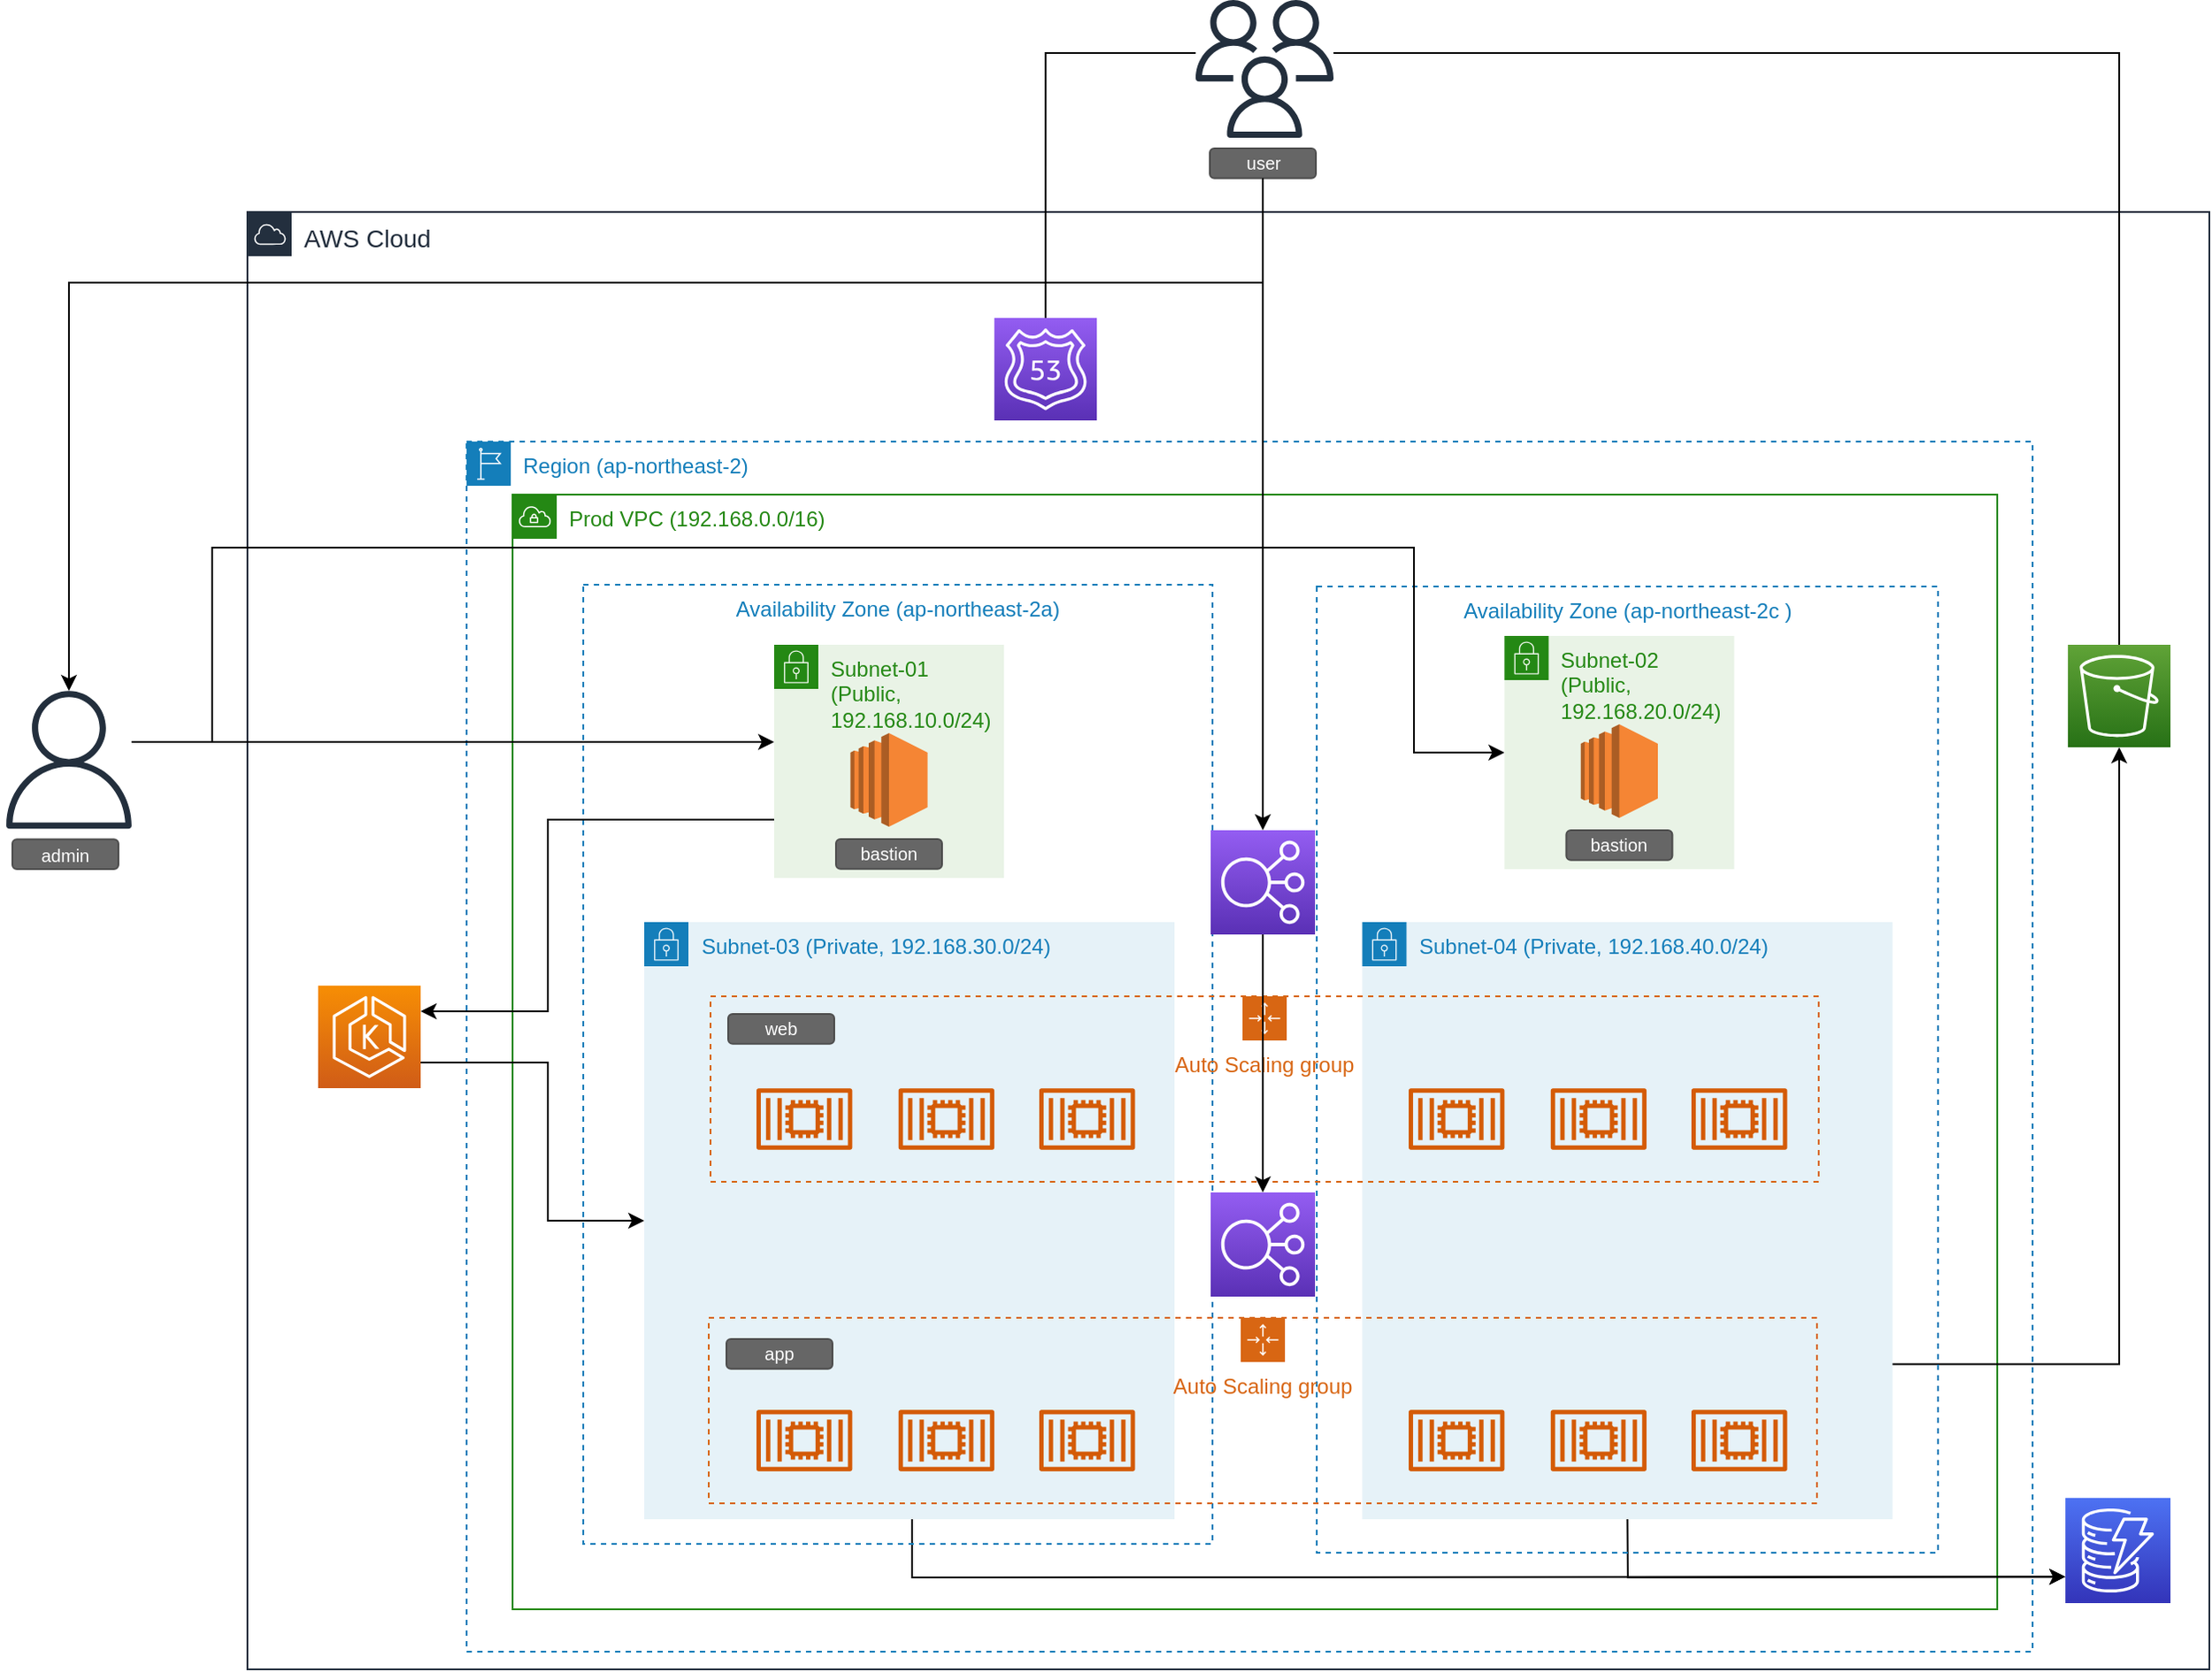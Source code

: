 <mxfile version="21.6.1" type="github">
  <diagram name="페이지-1" id="81qH2qodSaiin3HebWYd">
    <mxGraphModel dx="956" dy="-1314" grid="1" gridSize="10" guides="1" tooltips="1" connect="1" arrows="1" fold="1" page="0" pageScale="1" pageWidth="827" pageHeight="1169" math="0" shadow="0">
      <root>
        <mxCell id="0" />
        <mxCell id="1" parent="0" />
        <mxCell id="4DdTj5OMiAMX2472lr8G-1" value="&lt;font style=&quot;font-size: 14px;&quot;&gt;AWS Cloud&lt;/font&gt;" style="points=[[0,0],[0.25,0],[0.5,0],[0.75,0],[1,0],[1,0.25],[1,0.5],[1,0.75],[1,1],[0.75,1],[0.5,1],[0.25,1],[0,1],[0,0.75],[0,0.5],[0,0.25]];outlineConnect=0;gradientColor=none;html=1;whiteSpace=wrap;fontSize=12;fontStyle=0;container=0;pointerEvents=0;collapsible=0;recursiveResize=0;shape=mxgraph.aws4.group;grIcon=mxgraph.aws4.group_aws_cloud;strokeColor=#232F3E;fillColor=none;verticalAlign=top;align=left;spacingLeft=30;fontColor=#232F3E;dashed=0;" parent="1" vertex="1">
          <mxGeometry x="1210" y="2530" width="1110" height="825" as="geometry" />
        </mxCell>
        <mxCell id="4DdTj5OMiAMX2472lr8G-2" value="" style="group" parent="1" vertex="1" connectable="0">
          <mxGeometry x="1070" y="2801.12" width="78" height="100.88" as="geometry" />
        </mxCell>
        <mxCell id="4DdTj5OMiAMX2472lr8G-3" value="" style="sketch=0;outlineConnect=0;fontColor=#232F3E;gradientColor=none;fillColor=#232F3D;strokeColor=none;dashed=0;verticalLabelPosition=bottom;verticalAlign=top;align=center;html=1;fontSize=12;fontStyle=0;aspect=fixed;pointerEvents=1;shape=mxgraph.aws4.user;" parent="4DdTj5OMiAMX2472lr8G-2" vertex="1">
          <mxGeometry width="78" height="78" as="geometry" />
        </mxCell>
        <mxCell id="4DdTj5OMiAMX2472lr8G-4" value="admin" style="rounded=1;html=1;shadow=0;dashed=0;whiteSpace=wrap;fontSize=10;fillColor=#666666;align=center;strokeColor=#4D4D4D;fontColor=#ffffff;" parent="4DdTj5OMiAMX2472lr8G-2" vertex="1">
          <mxGeometry x="7" y="84" width="60" height="16.88" as="geometry" />
        </mxCell>
        <mxCell id="4DdTj5OMiAMX2472lr8G-5" value="Region (ap-northeast-2)" style="points=[[0,0],[0.25,0],[0.5,0],[0.75,0],[1,0],[1,0.25],[1,0.5],[1,0.75],[1,1],[0.75,1],[0.5,1],[0.25,1],[0,1],[0,0.75],[0,0.5],[0,0.25]];outlineConnect=0;gradientColor=none;html=1;whiteSpace=wrap;fontSize=12;fontStyle=0;container=0;pointerEvents=0;collapsible=0;recursiveResize=0;shape=mxgraph.aws4.group;grIcon=mxgraph.aws4.group_region;strokeColor=#147EBA;fillColor=none;verticalAlign=top;align=left;spacingLeft=30;fontColor=#147EBA;dashed=1;" parent="1" vertex="1">
          <mxGeometry x="1334" y="2660" width="886" height="685" as="geometry" />
        </mxCell>
        <mxCell id="4DdTj5OMiAMX2472lr8G-6" value="&lt;font color=&quot;#248814&quot;&gt;Prod VPC (192.168.0.0/16)&lt;/font&gt;" style="points=[[0,0],[0.25,0],[0.5,0],[0.75,0],[1,0],[1,0.25],[1,0.5],[1,0.75],[1,1],[0.75,1],[0.5,1],[0.25,1],[0,1],[0,0.75],[0,0.5],[0,0.25]];outlineConnect=0;gradientColor=none;html=1;whiteSpace=wrap;fontSize=12;fontStyle=0;container=0;pointerEvents=0;collapsible=0;recursiveResize=0;shape=mxgraph.aws4.group;grIcon=mxgraph.aws4.group_vpc;strokeColor=#248814;fillColor=none;verticalAlign=top;align=left;spacingLeft=30;fontColor=#AAB7B8;dashed=0;" parent="1" vertex="1">
          <mxGeometry x="1360" y="2690" width="840" height="631" as="geometry" />
        </mxCell>
        <mxCell id="9vAasaOXDANwCtBIAq84-15" style="edgeStyle=orthogonalEdgeStyle;rounded=0;orthogonalLoop=1;jettySize=auto;html=1;exitX=0.5;exitY=0;exitDx=0;exitDy=0;exitPerimeter=0;endArrow=none;endFill=0;" edge="1" parent="1" source="4DdTj5OMiAMX2472lr8G-12" target="9vAasaOXDANwCtBIAq84-8">
          <mxGeometry relative="1" as="geometry">
            <mxPoint x="1813.5" y="2619" as="targetPoint" />
            <Array as="points">
              <mxPoint x="2269" y="2440" />
            </Array>
          </mxGeometry>
        </mxCell>
        <mxCell id="4DdTj5OMiAMX2472lr8G-12" value="" style="sketch=0;points=[[0,0,0],[0.25,0,0],[0.5,0,0],[0.75,0,0],[1,0,0],[0,1,0],[0.25,1,0],[0.5,1,0],[0.75,1,0],[1,1,0],[0,0.25,0],[0,0.5,0],[0,0.75,0],[1,0.25,0],[1,0.5,0],[1,0.75,0]];outlineConnect=0;fontColor=#232F3E;gradientColor=#60A337;gradientDirection=north;fillColor=#277116;strokeColor=#ffffff;dashed=0;verticalLabelPosition=bottom;verticalAlign=top;align=center;html=1;fontSize=12;fontStyle=0;aspect=fixed;shape=mxgraph.aws4.resourceIcon;resIcon=mxgraph.aws4.s3;" parent="1" vertex="1">
          <mxGeometry x="2240" y="2775" width="58" height="58" as="geometry" />
        </mxCell>
        <mxCell id="4DdTj5OMiAMX2472lr8G-13" style="edgeStyle=orthogonalEdgeStyle;rounded=0;orthogonalLoop=1;jettySize=auto;html=1;exitX=1;exitY=0.25;exitDx=0;exitDy=0;entryX=0.5;entryY=1;entryDx=0;entryDy=0;entryPerimeter=0;" parent="1" source="4DdTj5OMiAMX2472lr8G-30" target="4DdTj5OMiAMX2472lr8G-12" edge="1">
          <mxGeometry relative="1" as="geometry">
            <Array as="points">
              <mxPoint x="2269" y="3182" />
            </Array>
          </mxGeometry>
        </mxCell>
        <mxCell id="4DdTj5OMiAMX2472lr8G-16" value="" style="endArrow=classic;html=1;rounded=0;exitX=0.5;exitY=1;exitDx=0;exitDy=0;entryX=0;entryY=0.75;entryDx=0;entryDy=0;entryPerimeter=0;" parent="1" target="9vAasaOXDANwCtBIAq84-1" edge="1">
          <mxGeometry width="50" height="50" relative="1" as="geometry">
            <mxPoint x="1990.75" y="3269" as="sourcePoint" />
            <mxPoint x="2187.075" y="3304.14" as="targetPoint" />
            <Array as="points">
              <mxPoint x="1991" y="3303" />
            </Array>
          </mxGeometry>
        </mxCell>
        <mxCell id="4DdTj5OMiAMX2472lr8G-17" value="" style="endArrow=classic;html=1;rounded=0;entryX=0;entryY=0.75;entryDx=0;entryDy=0;exitX=0.5;exitY=1;exitDx=0;exitDy=0;entryPerimeter=0;" parent="1" target="9vAasaOXDANwCtBIAq84-1" edge="1">
          <mxGeometry width="50" height="50" relative="1" as="geometry">
            <mxPoint x="1586" y="3269" as="sourcePoint" />
            <mxPoint x="2187.075" y="3303.615" as="targetPoint" />
            <Array as="points">
              <mxPoint x="1586" y="3303" />
            </Array>
          </mxGeometry>
        </mxCell>
        <mxCell id="4DdTj5OMiAMX2472lr8G-18" value="Availability Zone (ap-northeast-2a)" style="fillColor=none;strokeColor=#147EBA;dashed=1;verticalAlign=top;fontStyle=0;fontColor=#147EBA;whiteSpace=wrap;html=1;" parent="1" vertex="1">
          <mxGeometry x="1400" y="2741" width="356" height="543" as="geometry" />
        </mxCell>
        <mxCell id="9vAasaOXDANwCtBIAq84-3" style="edgeStyle=orthogonalEdgeStyle;rounded=0;orthogonalLoop=1;jettySize=auto;html=1;entryX=1;entryY=0.25;entryDx=0;entryDy=0;entryPerimeter=0;exitX=0;exitY=0.75;exitDx=0;exitDy=0;" edge="1" parent="1" source="4DdTj5OMiAMX2472lr8G-19" target="9vAasaOXDANwCtBIAq84-2">
          <mxGeometry relative="1" as="geometry">
            <mxPoint x="1508" y="2810" as="sourcePoint" />
            <Array as="points">
              <mxPoint x="1380" y="2874" />
              <mxPoint x="1380" y="2982" />
            </Array>
          </mxGeometry>
        </mxCell>
        <mxCell id="9vAasaOXDANwCtBIAq84-18" style="edgeStyle=orthogonalEdgeStyle;rounded=0;orthogonalLoop=1;jettySize=auto;html=1;startArrow=classic;startFill=1;endArrow=none;endFill=0;" edge="1" parent="1" source="4DdTj5OMiAMX2472lr8G-19" target="4DdTj5OMiAMX2472lr8G-3">
          <mxGeometry relative="1" as="geometry">
            <Array as="points">
              <mxPoint x="1330" y="2830" />
              <mxPoint x="1330" y="2830" />
            </Array>
          </mxGeometry>
        </mxCell>
        <mxCell id="4DdTj5OMiAMX2472lr8G-19" value="Subnet-01 (Public, 192.168.10.0/24)" style="points=[[0,0],[0.25,0],[0.5,0],[0.75,0],[1,0],[1,0.25],[1,0.5],[1,0.75],[1,1],[0.75,1],[0.5,1],[0.25,1],[0,1],[0,0.75],[0,0.5],[0,0.25]];outlineConnect=0;gradientColor=none;html=1;whiteSpace=wrap;fontSize=12;fontStyle=0;container=1;pointerEvents=0;collapsible=0;recursiveResize=0;shape=mxgraph.aws4.group;grIcon=mxgraph.aws4.group_security_group;grStroke=0;strokeColor=#248814;fillColor=#E9F3E6;verticalAlign=top;align=left;spacingLeft=30;fontColor=#248814;dashed=0;" parent="1" vertex="1">
          <mxGeometry x="1508" y="2775" width="130" height="132" as="geometry" />
        </mxCell>
        <mxCell id="4DdTj5OMiAMX2472lr8G-20" value="" style="outlineConnect=0;dashed=0;verticalLabelPosition=bottom;verticalAlign=top;align=center;html=1;shape=mxgraph.aws3.ec2;fillColor=#F58534;gradientColor=none;" parent="4DdTj5OMiAMX2472lr8G-19" vertex="1">
          <mxGeometry x="43.2" y="50" width="43.6" height="53" as="geometry" />
        </mxCell>
        <mxCell id="4DdTj5OMiAMX2472lr8G-21" value="bastion" style="rounded=1;html=1;shadow=0;dashed=0;whiteSpace=wrap;fontSize=10;fillColor=#666666;align=center;strokeColor=#4D4D4D;fontColor=#ffffff;" parent="4DdTj5OMiAMX2472lr8G-19" vertex="1">
          <mxGeometry x="35" y="110" width="60" height="16.88" as="geometry" />
        </mxCell>
        <mxCell id="4DdTj5OMiAMX2472lr8G-22" value="Subnet-03 (Private, 192.168.30.0/24)" style="points=[[0,0],[0.25,0],[0.5,0],[0.75,0],[1,0],[1,0.25],[1,0.5],[1,0.75],[1,1],[0.75,1],[0.5,1],[0.25,1],[0,1],[0,0.75],[0,0.5],[0,0.25]];outlineConnect=0;gradientColor=none;html=1;whiteSpace=wrap;fontSize=12;fontStyle=0;container=1;pointerEvents=0;collapsible=0;recursiveResize=0;shape=mxgraph.aws4.group;grIcon=mxgraph.aws4.group_security_group;grStroke=0;strokeColor=#147EBA;fillColor=#E6F2F8;verticalAlign=top;align=left;spacingLeft=30;fontColor=#147EBA;dashed=0;" parent="1" vertex="1">
          <mxGeometry x="1434.5" y="2932" width="300" height="338" as="geometry" />
        </mxCell>
        <mxCell id="4DdTj5OMiAMX2472lr8G-23" style="edgeStyle=none;rounded=0;orthogonalLoop=1;jettySize=auto;html=1;entryX=0;entryY=0.75;entryDx=0;entryDy=0;" parent="4DdTj5OMiAMX2472lr8G-22" edge="1">
          <mxGeometry relative="1" as="geometry">
            <mxPoint x="30" y="118.75" as="sourcePoint" />
            <mxPoint x="30" y="118.75" as="targetPoint" />
          </mxGeometry>
        </mxCell>
        <mxCell id="4DdTj5OMiAMX2472lr8G-24" value="Availability Zone (ap-northeast-2c )" style="fillColor=none;strokeColor=#147EBA;dashed=1;verticalAlign=top;fontStyle=0;fontColor=#147EBA;whiteSpace=wrap;html=1;" parent="1" vertex="1">
          <mxGeometry x="1815" y="2742" width="351.5" height="547" as="geometry" />
        </mxCell>
        <mxCell id="4DdTj5OMiAMX2472lr8G-25" value="Subnet-04 (Private, 192.168.40.0/24)" style="points=[[0,0],[0.25,0],[0.5,0],[0.75,0],[1,0],[1,0.25],[1,0.5],[1,0.75],[1,1],[0.75,1],[0.5,1],[0.25,1],[0,1],[0,0.75],[0,0.5],[0,0.25]];outlineConnect=0;gradientColor=none;html=1;whiteSpace=wrap;fontSize=12;fontStyle=0;container=1;pointerEvents=0;collapsible=0;recursiveResize=0;shape=mxgraph.aws4.group;grIcon=mxgraph.aws4.group_security_group;grStroke=0;strokeColor=#147EBA;fillColor=#E6F2F8;verticalAlign=top;align=left;spacingLeft=30;fontColor=#147EBA;dashed=0;" parent="1" vertex="1">
          <mxGeometry x="1840.75" y="2932" width="300" height="338" as="geometry" />
        </mxCell>
        <mxCell id="4DdTj5OMiAMX2472lr8G-26" value="Auto Scaling group" style="points=[[0,0],[0.25,0],[0.5,0],[0.75,0],[1,0],[1,0.25],[1,0.5],[1,0.75],[1,1],[0.75,1],[0.5,1],[0.25,1],[0,1],[0,0.75],[0,0.5],[0,0.25]];outlineConnect=0;gradientColor=none;html=1;whiteSpace=wrap;fontSize=12;fontStyle=0;container=1;pointerEvents=0;collapsible=0;recursiveResize=0;shape=mxgraph.aws4.groupCenter;grIcon=mxgraph.aws4.group_auto_scaling_group;grStroke=1;strokeColor=#D86613;fillColor=none;verticalAlign=top;align=center;fontColor=#D86613;dashed=1;spacingTop=25;" parent="1" vertex="1">
          <mxGeometry x="1472" y="2974" width="627" height="105" as="geometry" />
        </mxCell>
        <mxCell id="4DdTj5OMiAMX2472lr8G-27" value="web" style="rounded=1;html=1;shadow=0;dashed=0;whiteSpace=wrap;fontSize=10;fillColor=#666666;align=center;strokeColor=#4D4D4D;fontColor=#ffffff;" parent="4DdTj5OMiAMX2472lr8G-26" vertex="1">
          <mxGeometry x="10" y="10" width="60" height="16.88" as="geometry" />
        </mxCell>
        <mxCell id="4DdTj5OMiAMX2472lr8G-28" style="edgeStyle=none;rounded=0;orthogonalLoop=1;jettySize=auto;html=1;entryX=0;entryY=0.75;entryDx=0;entryDy=0;" parent="1" source="4DdTj5OMiAMX2472lr8G-26" target="4DdTj5OMiAMX2472lr8G-26" edge="1">
          <mxGeometry relative="1" as="geometry" />
        </mxCell>
        <mxCell id="4DdTj5OMiAMX2472lr8G-29" value="" style="sketch=0;points=[[0,0,0],[0.25,0,0],[0.5,0,0],[0.75,0,0],[1,0,0],[0,1,0],[0.25,1,0],[0.5,1,0],[0.75,1,0],[1,1,0],[0,0.25,0],[0,0.5,0],[0,0.75,0],[1,0.25,0],[1,0.5,0],[1,0.75,0]];outlineConnect=0;fontColor=#232F3E;gradientColor=#945DF2;gradientDirection=north;fillColor=#5A30B5;strokeColor=#ffffff;dashed=0;verticalLabelPosition=bottom;verticalAlign=top;align=center;html=1;fontSize=12;fontStyle=0;aspect=fixed;shape=mxgraph.aws4.resourceIcon;resIcon=mxgraph.aws4.elastic_load_balancing;" parent="1" vertex="1">
          <mxGeometry x="1755" y="3085" width="59" height="59" as="geometry" />
        </mxCell>
        <mxCell id="4DdTj5OMiAMX2472lr8G-30" value="Auto Scaling group" style="points=[[0,0],[0.25,0],[0.5,0],[0.75,0],[1,0],[1,0.25],[1,0.5],[1,0.75],[1,1],[0.75,1],[0.5,1],[0.25,1],[0,1],[0,0.75],[0,0.5],[0,0.25]];outlineConnect=0;gradientColor=none;html=1;whiteSpace=wrap;fontSize=12;fontStyle=0;container=1;pointerEvents=0;collapsible=0;recursiveResize=0;shape=mxgraph.aws4.groupCenter;grIcon=mxgraph.aws4.group_auto_scaling_group;grStroke=1;strokeColor=#D86613;fillColor=none;verticalAlign=top;align=center;fontColor=#D86613;dashed=1;spacingTop=25;" parent="1" vertex="1">
          <mxGeometry x="1471" y="3156" width="627" height="105" as="geometry" />
        </mxCell>
        <mxCell id="4DdTj5OMiAMX2472lr8G-31" value="app" style="rounded=1;html=1;shadow=0;dashed=0;whiteSpace=wrap;fontSize=10;fillColor=#666666;align=center;strokeColor=#4D4D4D;fontColor=#ffffff;" parent="4DdTj5OMiAMX2472lr8G-30" vertex="1">
          <mxGeometry x="10" y="12" width="60" height="16.88" as="geometry" />
        </mxCell>
        <mxCell id="4DdTj5OMiAMX2472lr8G-32" value="" style="sketch=0;outlineConnect=0;fontColor=#232F3E;gradientColor=none;fillColor=#D45B07;strokeColor=none;dashed=0;verticalLabelPosition=bottom;verticalAlign=top;align=center;html=1;fontSize=12;fontStyle=0;aspect=fixed;pointerEvents=1;shape=mxgraph.aws4.container_2;" parent="1" vertex="1">
          <mxGeometry x="1498" y="3026" width="54.2" height="35" as="geometry" />
        </mxCell>
        <mxCell id="4DdTj5OMiAMX2472lr8G-33" value="" style="sketch=0;outlineConnect=0;fontColor=#232F3E;gradientColor=none;fillColor=#D45B07;strokeColor=none;dashed=0;verticalLabelPosition=bottom;verticalAlign=top;align=center;html=1;fontSize=12;fontStyle=0;aspect=fixed;pointerEvents=1;shape=mxgraph.aws4.container_2;" parent="1" vertex="1">
          <mxGeometry x="1578.38" y="3026" width="54.2" height="35" as="geometry" />
        </mxCell>
        <mxCell id="4DdTj5OMiAMX2472lr8G-34" value="" style="sketch=0;outlineConnect=0;fontColor=#232F3E;gradientColor=none;fillColor=#D45B07;strokeColor=none;dashed=0;verticalLabelPosition=bottom;verticalAlign=top;align=center;html=1;fontSize=12;fontStyle=0;aspect=fixed;pointerEvents=1;shape=mxgraph.aws4.container_2;" parent="1" vertex="1">
          <mxGeometry x="1657.98" y="3026" width="54.2" height="35" as="geometry" />
        </mxCell>
        <mxCell id="4DdTj5OMiAMX2472lr8G-35" value="" style="sketch=0;outlineConnect=0;fontColor=#232F3E;gradientColor=none;fillColor=#D45B07;strokeColor=none;dashed=0;verticalLabelPosition=bottom;verticalAlign=top;align=center;html=1;fontSize=12;fontStyle=0;aspect=fixed;pointerEvents=1;shape=mxgraph.aws4.container_2;" parent="1" vertex="1">
          <mxGeometry x="1867" y="3026" width="54.2" height="35" as="geometry" />
        </mxCell>
        <mxCell id="4DdTj5OMiAMX2472lr8G-36" value="" style="sketch=0;outlineConnect=0;fontColor=#232F3E;gradientColor=none;fillColor=#D45B07;strokeColor=none;dashed=0;verticalLabelPosition=bottom;verticalAlign=top;align=center;html=1;fontSize=12;fontStyle=0;aspect=fixed;pointerEvents=1;shape=mxgraph.aws4.container_2;" parent="1" vertex="1">
          <mxGeometry x="1947.38" y="3026" width="54.2" height="35" as="geometry" />
        </mxCell>
        <mxCell id="4DdTj5OMiAMX2472lr8G-37" value="" style="sketch=0;outlineConnect=0;fontColor=#232F3E;gradientColor=none;fillColor=#D45B07;strokeColor=none;dashed=0;verticalLabelPosition=bottom;verticalAlign=top;align=center;html=1;fontSize=12;fontStyle=0;aspect=fixed;pointerEvents=1;shape=mxgraph.aws4.container_2;" parent="1" vertex="1">
          <mxGeometry x="2026.98" y="3026" width="54.2" height="35" as="geometry" />
        </mxCell>
        <mxCell id="4DdTj5OMiAMX2472lr8G-38" value="" style="sketch=0;outlineConnect=0;fontColor=#232F3E;gradientColor=none;fillColor=#D45B07;strokeColor=none;dashed=0;verticalLabelPosition=bottom;verticalAlign=top;align=center;html=1;fontSize=12;fontStyle=0;aspect=fixed;pointerEvents=1;shape=mxgraph.aws4.container_2;" parent="1" vertex="1">
          <mxGeometry x="1498" y="3208" width="54.2" height="35" as="geometry" />
        </mxCell>
        <mxCell id="4DdTj5OMiAMX2472lr8G-39" value="" style="sketch=0;outlineConnect=0;fontColor=#232F3E;gradientColor=none;fillColor=#D45B07;strokeColor=none;dashed=0;verticalLabelPosition=bottom;verticalAlign=top;align=center;html=1;fontSize=12;fontStyle=0;aspect=fixed;pointerEvents=1;shape=mxgraph.aws4.container_2;" parent="1" vertex="1">
          <mxGeometry x="1578.38" y="3208" width="54.2" height="35" as="geometry" />
        </mxCell>
        <mxCell id="4DdTj5OMiAMX2472lr8G-40" value="" style="sketch=0;outlineConnect=0;fontColor=#232F3E;gradientColor=none;fillColor=#D45B07;strokeColor=none;dashed=0;verticalLabelPosition=bottom;verticalAlign=top;align=center;html=1;fontSize=12;fontStyle=0;aspect=fixed;pointerEvents=1;shape=mxgraph.aws4.container_2;" parent="1" vertex="1">
          <mxGeometry x="1657.98" y="3208" width="54.2" height="35" as="geometry" />
        </mxCell>
        <mxCell id="4DdTj5OMiAMX2472lr8G-41" value="" style="sketch=0;outlineConnect=0;fontColor=#232F3E;gradientColor=none;fillColor=#D45B07;strokeColor=none;dashed=0;verticalLabelPosition=bottom;verticalAlign=top;align=center;html=1;fontSize=12;fontStyle=0;aspect=fixed;pointerEvents=1;shape=mxgraph.aws4.container_2;" parent="1" vertex="1">
          <mxGeometry x="1867" y="3208" width="54.2" height="35" as="geometry" />
        </mxCell>
        <mxCell id="4DdTj5OMiAMX2472lr8G-42" value="" style="sketch=0;outlineConnect=0;fontColor=#232F3E;gradientColor=none;fillColor=#D45B07;strokeColor=none;dashed=0;verticalLabelPosition=bottom;verticalAlign=top;align=center;html=1;fontSize=12;fontStyle=0;aspect=fixed;pointerEvents=1;shape=mxgraph.aws4.container_2;" parent="1" vertex="1">
          <mxGeometry x="1947.38" y="3208" width="54.2" height="35" as="geometry" />
        </mxCell>
        <mxCell id="4DdTj5OMiAMX2472lr8G-43" value="" style="sketch=0;outlineConnect=0;fontColor=#232F3E;gradientColor=none;fillColor=#D45B07;strokeColor=none;dashed=0;verticalLabelPosition=bottom;verticalAlign=top;align=center;html=1;fontSize=12;fontStyle=0;aspect=fixed;pointerEvents=1;shape=mxgraph.aws4.container_2;" parent="1" vertex="1">
          <mxGeometry x="2026.98" y="3208" width="54.2" height="35" as="geometry" />
        </mxCell>
        <mxCell id="9vAasaOXDANwCtBIAq84-5" style="edgeStyle=orthogonalEdgeStyle;rounded=0;orthogonalLoop=1;jettySize=auto;html=1;exitX=0;exitY=0.5;exitDx=0;exitDy=0;startArrow=classic;startFill=1;endArrow=none;endFill=0;" edge="1" parent="1" source="4DdTj5OMiAMX2472lr8G-44" target="4DdTj5OMiAMX2472lr8G-3">
          <mxGeometry relative="1" as="geometry">
            <Array as="points">
              <mxPoint x="1870" y="2836" />
              <mxPoint x="1870" y="2720" />
              <mxPoint x="1190" y="2720" />
              <mxPoint x="1190" y="2830" />
            </Array>
          </mxGeometry>
        </mxCell>
        <mxCell id="4DdTj5OMiAMX2472lr8G-44" value="Subnet-02 (Public, 192.168.20.0/24)" style="points=[[0,0],[0.25,0],[0.5,0],[0.75,0],[1,0],[1,0.25],[1,0.5],[1,0.75],[1,1],[0.75,1],[0.5,1],[0.25,1],[0,1],[0,0.75],[0,0.5],[0,0.25]];outlineConnect=0;gradientColor=none;html=1;whiteSpace=wrap;fontSize=12;fontStyle=0;container=1;pointerEvents=0;collapsible=0;recursiveResize=0;shape=mxgraph.aws4.group;grIcon=mxgraph.aws4.group_security_group;grStroke=0;strokeColor=#248814;fillColor=#E9F3E6;verticalAlign=top;align=left;spacingLeft=30;fontColor=#248814;dashed=0;" parent="1" vertex="1">
          <mxGeometry x="1921.2" y="2770" width="130" height="132" as="geometry" />
        </mxCell>
        <mxCell id="4DdTj5OMiAMX2472lr8G-45" value="" style="outlineConnect=0;dashed=0;verticalLabelPosition=bottom;verticalAlign=top;align=center;html=1;shape=mxgraph.aws3.ec2;fillColor=#F58534;gradientColor=none;" parent="4DdTj5OMiAMX2472lr8G-44" vertex="1">
          <mxGeometry x="43.2" y="50" width="43.6" height="53" as="geometry" />
        </mxCell>
        <mxCell id="4DdTj5OMiAMX2472lr8G-46" value="bastion" style="rounded=1;html=1;shadow=0;dashed=0;whiteSpace=wrap;fontSize=10;fillColor=#666666;align=center;strokeColor=#4D4D4D;fontColor=#ffffff;" parent="4DdTj5OMiAMX2472lr8G-44" vertex="1">
          <mxGeometry x="35" y="110" width="60" height="16.88" as="geometry" />
        </mxCell>
        <mxCell id="4DdTj5OMiAMX2472lr8G-47" style="edgeStyle=orthogonalEdgeStyle;rounded=0;orthogonalLoop=1;jettySize=auto;html=1;exitX=0.5;exitY=0;exitDx=0;exitDy=0;exitPerimeter=0;" parent="1" target="4DdTj5OMiAMX2472lr8G-3" edge="1">
          <mxGeometry relative="1" as="geometry">
            <Array as="points">
              <mxPoint x="1785" y="2570" />
              <mxPoint x="1109" y="2570" />
            </Array>
            <mxPoint x="1784.5" y="2590" as="sourcePoint" />
          </mxGeometry>
        </mxCell>
        <mxCell id="4DdTj5OMiAMX2472lr8G-48" value="" style="sketch=0;points=[[0,0,0],[0.25,0,0],[0.5,0,0],[0.75,0,0],[1,0,0],[0,1,0],[0.25,1,0],[0.5,1,0],[0.75,1,0],[1,1,0],[0,0.25,0],[0,0.5,0],[0,0.75,0],[1,0.25,0],[1,0.5,0],[1,0.75,0]];outlineConnect=0;fontColor=#232F3E;gradientColor=#945DF2;gradientDirection=north;fillColor=#5A30B5;strokeColor=#ffffff;dashed=0;verticalLabelPosition=bottom;verticalAlign=top;align=center;html=1;fontSize=12;fontStyle=0;aspect=fixed;shape=mxgraph.aws4.resourceIcon;resIcon=mxgraph.aws4.elastic_load_balancing;" parent="1" vertex="1">
          <mxGeometry x="1755" y="2880" width="59" height="59" as="geometry" />
        </mxCell>
        <mxCell id="4DdTj5OMiAMX2472lr8G-49" style="edgeStyle=orthogonalEdgeStyle;rounded=0;orthogonalLoop=1;jettySize=auto;html=1;exitX=0.5;exitY=1;exitDx=0;exitDy=0;exitPerimeter=0;" parent="1" source="4DdTj5OMiAMX2472lr8G-48" target="4DdTj5OMiAMX2472lr8G-29" edge="1">
          <mxGeometry relative="1" as="geometry" />
        </mxCell>
        <mxCell id="9vAasaOXDANwCtBIAq84-1" value="" style="sketch=0;points=[[0,0,0],[0.25,0,0],[0.5,0,0],[0.75,0,0],[1,0,0],[0,1,0],[0.25,1,0],[0.5,1,0],[0.75,1,0],[1,1,0],[0,0.25,0],[0,0.5,0],[0,0.75,0],[1,0.25,0],[1,0.5,0],[1,0.75,0]];outlineConnect=0;fontColor=#232F3E;gradientColor=#4D72F3;gradientDirection=north;fillColor=#3334B9;strokeColor=#ffffff;dashed=0;verticalLabelPosition=bottom;verticalAlign=top;align=center;html=1;fontSize=12;fontStyle=0;aspect=fixed;shape=mxgraph.aws4.resourceIcon;resIcon=mxgraph.aws4.dynamodb;" vertex="1" parent="1">
          <mxGeometry x="2238.56" y="3258" width="59.44" height="59.44" as="geometry" />
        </mxCell>
        <mxCell id="9vAasaOXDANwCtBIAq84-4" style="edgeStyle=orthogonalEdgeStyle;rounded=0;orthogonalLoop=1;jettySize=auto;html=1;exitX=1;exitY=0.75;exitDx=0;exitDy=0;exitPerimeter=0;" edge="1" parent="1" source="9vAasaOXDANwCtBIAq84-2" target="4DdTj5OMiAMX2472lr8G-22">
          <mxGeometry relative="1" as="geometry">
            <Array as="points">
              <mxPoint x="1380" y="3012" />
              <mxPoint x="1380" y="3101" />
            </Array>
          </mxGeometry>
        </mxCell>
        <mxCell id="9vAasaOXDANwCtBIAq84-2" value="" style="sketch=0;points=[[0,0,0],[0.25,0,0],[0.5,0,0],[0.75,0,0],[1,0,0],[0,1,0],[0.25,1,0],[0.5,1,0],[0.75,1,0],[1,1,0],[0,0.25,0],[0,0.5,0],[0,0.75,0],[1,0.25,0],[1,0.5,0],[1,0.75,0]];outlineConnect=0;fontColor=#232F3E;gradientColor=#F78E04;gradientDirection=north;fillColor=#D05C17;strokeColor=#ffffff;dashed=0;verticalLabelPosition=bottom;verticalAlign=top;align=center;html=1;fontSize=12;fontStyle=0;aspect=fixed;shape=mxgraph.aws4.resourceIcon;resIcon=mxgraph.aws4.eks;" vertex="1" parent="1">
          <mxGeometry x="1250" y="2968" width="58" height="58" as="geometry" />
        </mxCell>
        <mxCell id="9vAasaOXDANwCtBIAq84-7" value="" style="group" vertex="1" connectable="0" parent="1">
          <mxGeometry x="1746.5" y="2410" width="78" height="100.88" as="geometry" />
        </mxCell>
        <mxCell id="9vAasaOXDANwCtBIAq84-8" value="" style="sketch=0;outlineConnect=0;fontColor=#232F3E;gradientColor=none;fillColor=#232F3D;strokeColor=none;dashed=0;verticalLabelPosition=bottom;verticalAlign=top;align=center;html=1;fontSize=12;fontStyle=0;aspect=fixed;pointerEvents=1;shape=mxgraph.aws4.users;" vertex="1" parent="9vAasaOXDANwCtBIAq84-7">
          <mxGeometry width="78" height="78" as="geometry" />
        </mxCell>
        <mxCell id="9vAasaOXDANwCtBIAq84-9" value="user" style="rounded=1;html=1;shadow=0;dashed=0;whiteSpace=wrap;fontSize=10;fillColor=#666666;align=center;strokeColor=#4D4D4D;fontColor=#ffffff;" vertex="1" parent="9vAasaOXDANwCtBIAq84-7">
          <mxGeometry x="8" y="84" width="60" height="16.88" as="geometry" />
        </mxCell>
        <mxCell id="9vAasaOXDANwCtBIAq84-14" style="edgeStyle=orthogonalEdgeStyle;rounded=0;orthogonalLoop=1;jettySize=auto;html=1;exitX=0.5;exitY=0;exitDx=0;exitDy=0;exitPerimeter=0;endArrow=none;endFill=0;" edge="1" parent="1" source="9vAasaOXDANwCtBIAq84-10" target="9vAasaOXDANwCtBIAq84-8">
          <mxGeometry relative="1" as="geometry">
            <Array as="points">
              <mxPoint x="1662" y="2440" />
            </Array>
          </mxGeometry>
        </mxCell>
        <mxCell id="9vAasaOXDANwCtBIAq84-10" value="" style="sketch=0;points=[[0,0,0],[0.25,0,0],[0.5,0,0],[0.75,0,0],[1,0,0],[0,1,0],[0.25,1,0],[0.5,1,0],[0.75,1,0],[1,1,0],[0,0.25,0],[0,0.5,0],[0,0.75,0],[1,0.25,0],[1,0.5,0],[1,0.75,0]];outlineConnect=0;fontColor=#232F3E;gradientColor=#945DF2;gradientDirection=north;fillColor=#5A30B5;strokeColor=#ffffff;dashed=0;verticalLabelPosition=bottom;verticalAlign=top;align=center;html=1;fontSize=12;fontStyle=0;aspect=fixed;shape=mxgraph.aws4.resourceIcon;resIcon=mxgraph.aws4.route_53;" vertex="1" parent="1">
          <mxGeometry x="1632.58" y="2590" width="58" height="58" as="geometry" />
        </mxCell>
        <mxCell id="9vAasaOXDANwCtBIAq84-17" style="edgeStyle=orthogonalEdgeStyle;rounded=0;orthogonalLoop=1;jettySize=auto;html=1;exitX=0.5;exitY=1;exitDx=0;exitDy=0;" edge="1" parent="1" source="9vAasaOXDANwCtBIAq84-9" target="4DdTj5OMiAMX2472lr8G-48">
          <mxGeometry relative="1" as="geometry" />
        </mxCell>
      </root>
    </mxGraphModel>
  </diagram>
</mxfile>
